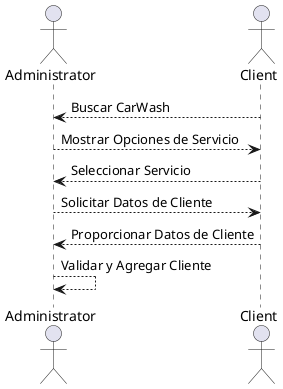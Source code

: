 @startuml
actor Administrator
actor Client
Client --> Administrator: Buscar CarWash
Administrator --> Client: Mostrar Opciones de Servicio
Client --> Administrator: Seleccionar Servicio
Administrator --> Client: Solicitar Datos de Cliente
Client --> Administrator: Proporcionar Datos de Cliente
Administrator --> Administrator: Validar y Agregar Cliente
@enduml
